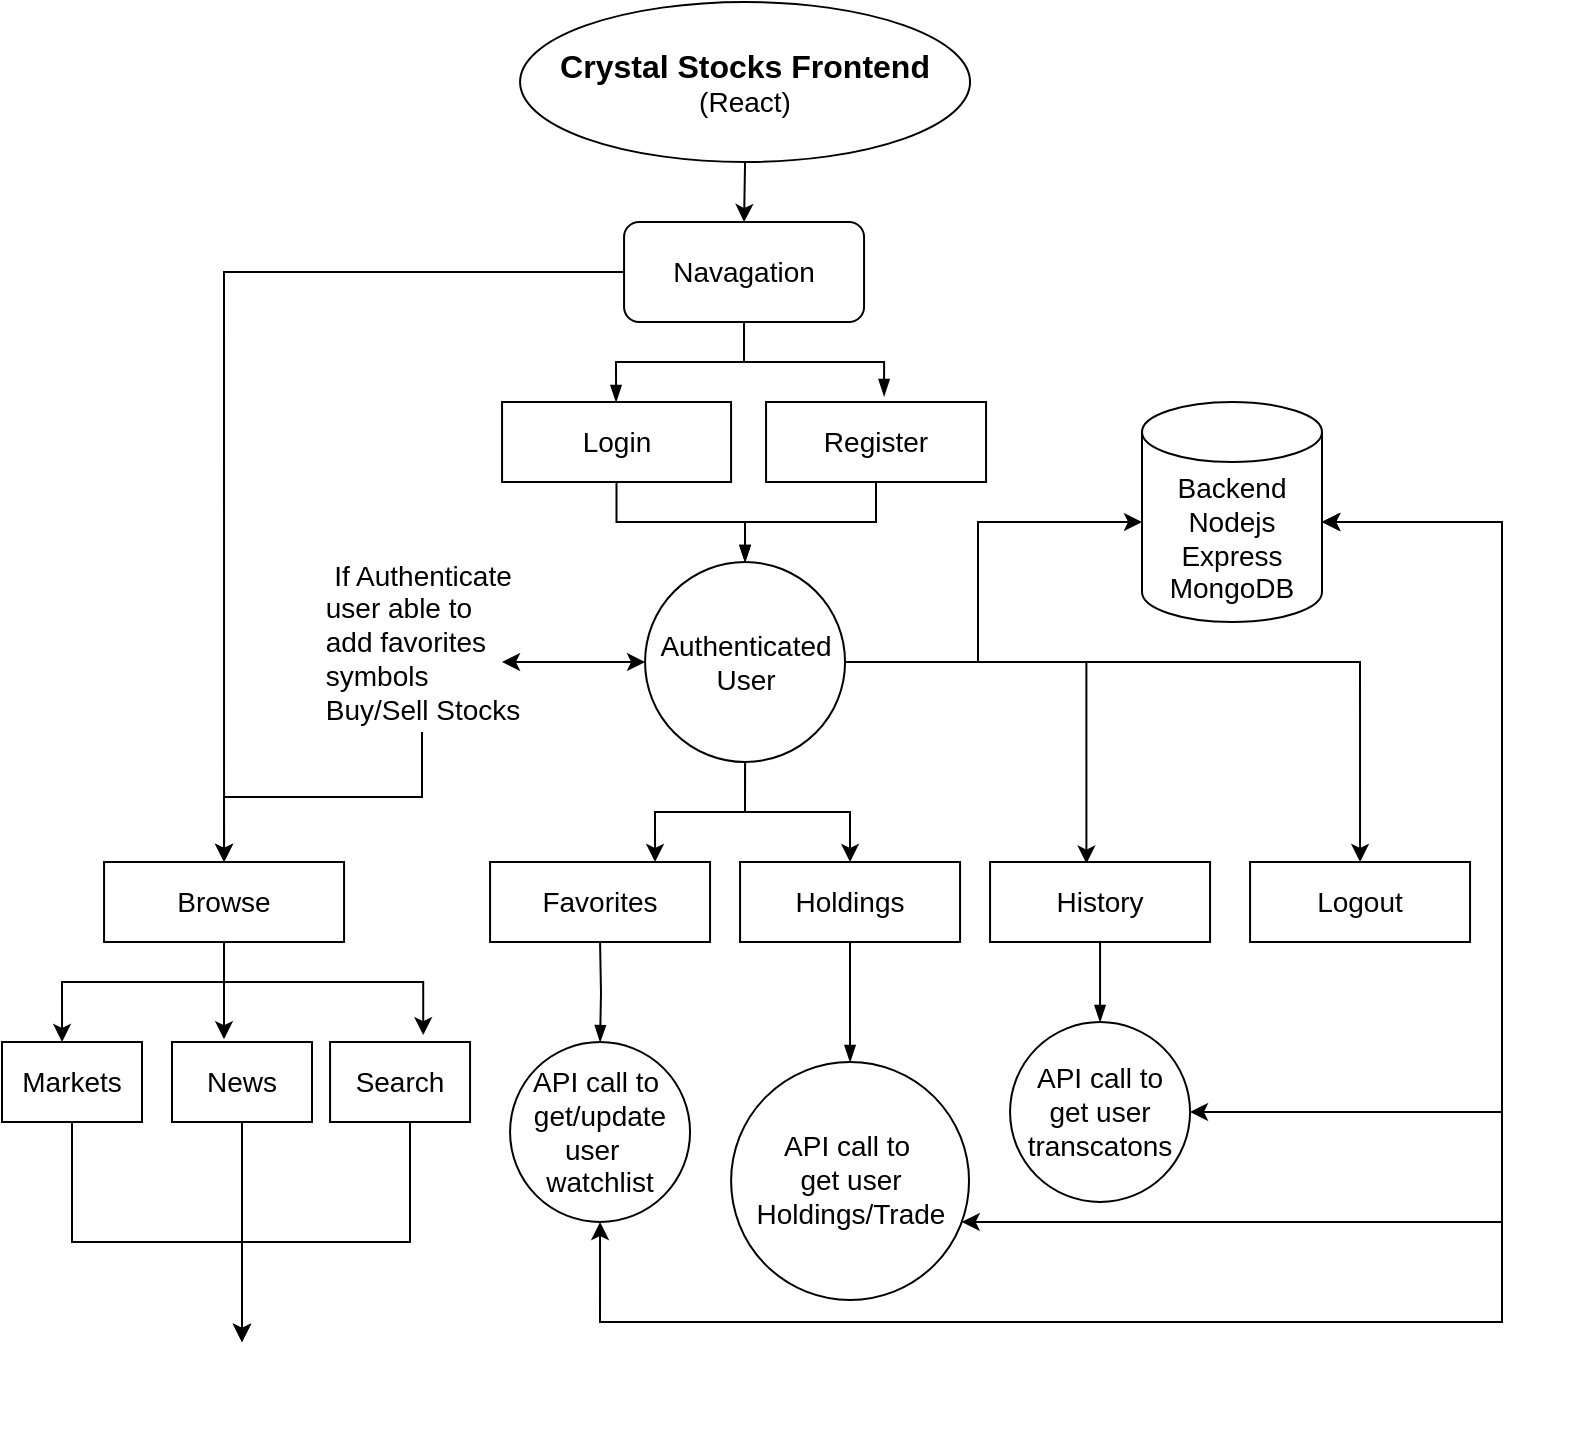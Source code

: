 <mxfile>
    <diagram id="DlQk3AzG2e4Jw-FmhhuP" name="Page-1">
        <mxGraphModel dx="1258" dy="1088" grid="1" gridSize="10" guides="1" tooltips="1" connect="1" arrows="1" fold="1" page="1" pageScale="1" pageWidth="850" pageHeight="1100" math="0" shadow="0">
            <root>
                <mxCell id="0"/>
                <mxCell id="1" parent="0"/>
                <mxCell id="55" style="edgeStyle=orthogonalEdgeStyle;rounded=0;orthogonalLoop=1;jettySize=auto;html=1;exitX=0.5;exitY=1;exitDx=0;exitDy=0;entryX=0.5;entryY=0;entryDx=0;entryDy=0;" edge="1" parent="1" source="53" target="54">
                    <mxGeometry relative="1" as="geometry"/>
                </mxCell>
                <mxCell id="53" value="&lt;font&gt;&lt;b&gt;&lt;font style=&quot;font-size: 16px&quot;&gt;Crystal Stocks Frontend&lt;/font&gt;&lt;br&gt;&lt;/b&gt;&lt;span style=&quot;font-size: 14px&quot;&gt;(React)&lt;/span&gt;&lt;/font&gt;" style="ellipse;whiteSpace=wrap;html=1;" vertex="1" parent="1">
                    <mxGeometry x="293.03" y="80" width="225" height="80" as="geometry"/>
                </mxCell>
                <mxCell id="115" style="edgeStyle=orthogonalEdgeStyle;rounded=0;orthogonalLoop=1;jettySize=auto;html=1;endArrow=blockThin;endFill=1;exitX=0.5;exitY=1;exitDx=0;exitDy=0;fontSize=14;" edge="1" parent="1" source="54">
                    <mxGeometry relative="1" as="geometry">
                        <mxPoint x="405.03" y="250" as="sourcePoint"/>
                        <mxPoint x="475.03" y="277" as="targetPoint"/>
                        <Array as="points">
                            <mxPoint x="405.03" y="260"/>
                            <mxPoint x="475.03" y="260"/>
                            <mxPoint x="475.03" y="277"/>
                        </Array>
                    </mxGeometry>
                </mxCell>
                <mxCell id="116" style="edgeStyle=orthogonalEdgeStyle;rounded=0;orthogonalLoop=1;jettySize=auto;html=1;endArrow=blockThin;endFill=1;fontSize=14;" edge="1" parent="1" source="54">
                    <mxGeometry relative="1" as="geometry">
                        <mxPoint x="341.03" y="280" as="targetPoint"/>
                        <Array as="points">
                            <mxPoint x="405.03" y="260"/>
                            <mxPoint x="341.03" y="260"/>
                        </Array>
                    </mxGeometry>
                </mxCell>
                <mxCell id="182" style="edgeStyle=orthogonalEdgeStyle;rounded=0;orthogonalLoop=1;jettySize=auto;html=1;exitX=0;exitY=0.5;exitDx=0;exitDy=0;entryX=0.5;entryY=0;entryDx=0;entryDy=0;fontSize=14;startArrow=none;startFill=0;endArrow=classic;endFill=1;" edge="1" parent="1" source="54" target="56">
                    <mxGeometry relative="1" as="geometry"/>
                </mxCell>
                <mxCell id="54" value="Navagation" style="rounded=1;whiteSpace=wrap;html=1;fontSize=14;" vertex="1" parent="1">
                    <mxGeometry x="345.03" y="190" width="120" height="50" as="geometry"/>
                </mxCell>
                <mxCell id="171" style="edgeStyle=orthogonalEdgeStyle;rounded=0;orthogonalLoop=1;jettySize=auto;html=1;fontSize=14;startArrow=none;startFill=0;endArrow=classic;endFill=1;entryX=0.385;entryY=-0.034;entryDx=0;entryDy=0;entryPerimeter=0;" edge="1" parent="1" source="56" target="71">
                    <mxGeometry relative="1" as="geometry">
                        <mxPoint x="145.03" y="590" as="targetPoint"/>
                        <Array as="points">
                            <mxPoint x="145" y="599"/>
                        </Array>
                    </mxGeometry>
                </mxCell>
                <mxCell id="172" style="edgeStyle=orthogonalEdgeStyle;rounded=0;orthogonalLoop=1;jettySize=auto;html=1;exitX=0.5;exitY=1;exitDx=0;exitDy=0;fontSize=14;startArrow=none;startFill=0;endArrow=classic;endFill=1;entryX=0.594;entryY=-0.086;entryDx=0;entryDy=0;entryPerimeter=0;" edge="1" parent="1" source="56">
                    <mxGeometry relative="1" as="geometry">
                        <mxPoint x="244.61" y="596.56" as="targetPoint"/>
                        <Array as="points">
                            <mxPoint x="145" y="570"/>
                            <mxPoint x="245" y="570"/>
                        </Array>
                    </mxGeometry>
                </mxCell>
                <mxCell id="173" style="edgeStyle=orthogonalEdgeStyle;rounded=0;orthogonalLoop=1;jettySize=auto;html=1;entryX=0.429;entryY=0;entryDx=0;entryDy=0;entryPerimeter=0;fontSize=14;startArrow=none;startFill=0;endArrow=classic;endFill=1;" edge="1" parent="1" source="56" target="70">
                    <mxGeometry relative="1" as="geometry">
                        <Array as="points">
                            <mxPoint x="145" y="570"/>
                            <mxPoint x="64" y="570"/>
                        </Array>
                    </mxGeometry>
                </mxCell>
                <mxCell id="56" value="&lt;font style=&quot;font-size: 14px;&quot;&gt;Browse&lt;/font&gt;" style="rounded=0;whiteSpace=wrap;html=1;fontSize=14;" vertex="1" parent="1">
                    <mxGeometry x="85.03" y="510" width="120" height="40" as="geometry"/>
                </mxCell>
                <mxCell id="117" style="edgeStyle=orthogonalEdgeStyle;rounded=0;orthogonalLoop=1;jettySize=auto;html=1;endArrow=blockThin;endFill=1;fontSize=14;" edge="1" parent="1" source="58" target="75">
                    <mxGeometry relative="1" as="geometry"/>
                </mxCell>
                <mxCell id="58" value="&lt;font style=&quot;font-size: 14px;&quot;&gt;Login&lt;/font&gt;" style="rounded=0;whiteSpace=wrap;html=1;fontSize=14;" vertex="1" parent="1">
                    <mxGeometry x="284.03" y="280" width="114.5" height="40" as="geometry"/>
                </mxCell>
                <mxCell id="118" style="edgeStyle=orthogonalEdgeStyle;rounded=0;orthogonalLoop=1;jettySize=auto;html=1;entryX=0.5;entryY=0;entryDx=0;entryDy=0;endArrow=blockThin;endFill=1;fontSize=14;" edge="1" parent="1" source="59" target="75">
                    <mxGeometry relative="1" as="geometry"/>
                </mxCell>
                <mxCell id="59" value="&lt;font style=&quot;font-size: 14px;&quot;&gt;Register&lt;/font&gt;" style="rounded=0;whiteSpace=wrap;html=1;fontSize=14;" vertex="1" parent="1">
                    <mxGeometry x="416.03" y="280" width="110" height="40" as="geometry"/>
                </mxCell>
                <mxCell id="179" style="edgeStyle=orthogonalEdgeStyle;rounded=0;orthogonalLoop=1;jettySize=auto;html=1;exitX=0.5;exitY=1;exitDx=0;exitDy=0;fontSize=14;startArrow=none;startFill=0;endArrow=classic;endFill=1;" edge="1" parent="1" source="70">
                    <mxGeometry relative="1" as="geometry">
                        <mxPoint x="154" y="750" as="targetPoint"/>
                        <Array as="points">
                            <mxPoint x="69" y="700"/>
                            <mxPoint x="154" y="700"/>
                        </Array>
                    </mxGeometry>
                </mxCell>
                <mxCell id="70" value="&lt;font style=&quot;font-size: 14px;&quot;&gt;Markets&lt;/font&gt;" style="rounded=0;whiteSpace=wrap;html=1;fontSize=14;" vertex="1" parent="1">
                    <mxGeometry x="34" y="600" width="70" height="40" as="geometry"/>
                </mxCell>
                <mxCell id="178" style="edgeStyle=orthogonalEdgeStyle;rounded=0;orthogonalLoop=1;jettySize=auto;html=1;entryX=0.5;entryY=0;entryDx=0;entryDy=0;fontSize=14;startArrow=none;startFill=0;endArrow=classic;endFill=1;" edge="1" parent="1" source="71" target="139">
                    <mxGeometry relative="1" as="geometry"/>
                </mxCell>
                <mxCell id="71" value="&lt;font style=&quot;font-size: 14px;&quot;&gt;News&lt;/font&gt;" style="rounded=0;whiteSpace=wrap;html=1;fontSize=14;" vertex="1" parent="1">
                    <mxGeometry x="119" y="600" width="70" height="40" as="geometry"/>
                </mxCell>
                <mxCell id="180" style="edgeStyle=orthogonalEdgeStyle;rounded=0;orthogonalLoop=1;jettySize=auto;html=1;fontSize=14;startArrow=none;startFill=0;endArrow=classic;endFill=1;entryX=0.5;entryY=0;entryDx=0;entryDy=0;" edge="1" parent="1" target="139">
                    <mxGeometry relative="1" as="geometry">
                        <mxPoint x="238.0" y="640" as="sourcePoint"/>
                        <mxPoint x="154" y="748" as="targetPoint"/>
                        <Array as="points">
                            <mxPoint x="238" y="700"/>
                            <mxPoint x="154" y="700"/>
                        </Array>
                    </mxGeometry>
                </mxCell>
                <mxCell id="72" value="&lt;font style=&quot;font-size: 14px;&quot;&gt;Search&lt;/font&gt;" style="rounded=0;whiteSpace=wrap;html=1;fontSize=14;" vertex="1" parent="1">
                    <mxGeometry x="198.03" y="600" width="70" height="40" as="geometry"/>
                </mxCell>
                <mxCell id="85" style="edgeStyle=orthogonalEdgeStyle;rounded=0;orthogonalLoop=1;jettySize=auto;html=1;exitX=1;exitY=0.5;exitDx=0;exitDy=0;entryX=0.438;entryY=0.019;entryDx=0;entryDy=0;entryPerimeter=0;fontSize=14;" edge="1" parent="1" source="75" target="81">
                    <mxGeometry relative="1" as="geometry"/>
                </mxCell>
                <mxCell id="86" style="edgeStyle=orthogonalEdgeStyle;rounded=0;orthogonalLoop=1;jettySize=auto;html=1;entryX=0.5;entryY=0;entryDx=0;entryDy=0;fontSize=14;" edge="1" parent="1" source="75" target="82">
                    <mxGeometry relative="1" as="geometry">
                        <mxPoint x="684.971" y="480" as="targetPoint"/>
                    </mxGeometry>
                </mxCell>
                <mxCell id="161" style="edgeStyle=orthogonalEdgeStyle;rounded=0;orthogonalLoop=1;jettySize=auto;html=1;exitX=1;exitY=0;exitDx=0;exitDy=0;entryX=0;entryY=0;entryDx=0;entryDy=60;entryPerimeter=0;fontSize=14;endArrow=classic;endFill=1;" edge="1" parent="1" source="75" target="94">
                    <mxGeometry relative="1" as="geometry">
                        <Array as="points">
                            <mxPoint x="441" y="410"/>
                            <mxPoint x="522" y="410"/>
                            <mxPoint x="522" y="340"/>
                        </Array>
                    </mxGeometry>
                </mxCell>
                <mxCell id="166" style="edgeStyle=orthogonalEdgeStyle;rounded=0;orthogonalLoop=1;jettySize=auto;html=1;entryX=0.5;entryY=0;entryDx=0;entryDy=0;fontSize=14;startArrow=none;startFill=0;endArrow=classic;endFill=1;" edge="1" parent="1" source="75" target="80">
                    <mxGeometry relative="1" as="geometry"/>
                </mxCell>
                <mxCell id="167" style="edgeStyle=orthogonalEdgeStyle;rounded=0;orthogonalLoop=1;jettySize=auto;html=1;entryX=0.75;entryY=0;entryDx=0;entryDy=0;fontSize=14;startArrow=none;startFill=0;endArrow=classic;endFill=1;" edge="1" parent="1" source="75" target="79">
                    <mxGeometry relative="1" as="geometry"/>
                </mxCell>
                <mxCell id="190" style="edgeStyle=orthogonalEdgeStyle;rounded=0;orthogonalLoop=1;jettySize=auto;html=1;exitX=0;exitY=0.5;exitDx=0;exitDy=0;fontSize=14;startArrow=classic;startFill=1;endArrow=classic;endFill=1;" edge="1" parent="1" source="75">
                    <mxGeometry relative="1" as="geometry">
                        <mxPoint x="284" y="410" as="targetPoint"/>
                    </mxGeometry>
                </mxCell>
                <mxCell id="75" value="&lt;font style=&quot;font-size: 14px;&quot;&gt;Authenticated User&lt;/font&gt;" style="ellipse;whiteSpace=wrap;html=1;aspect=fixed;fontSize=14;" vertex="1" parent="1">
                    <mxGeometry x="355.53" y="360" width="100" height="100" as="geometry"/>
                </mxCell>
                <mxCell id="111" style="edgeStyle=orthogonalEdgeStyle;rounded=0;orthogonalLoop=1;jettySize=auto;html=1;entryX=0.5;entryY=0;entryDx=0;entryDy=0;endArrow=blockThin;endFill=1;fontSize=14;" edge="1" parent="1" target="105">
                    <mxGeometry relative="1" as="geometry">
                        <mxPoint x="333.03" y="550" as="sourcePoint"/>
                    </mxGeometry>
                </mxCell>
                <mxCell id="79" value="&lt;font style=&quot;font-size: 14px;&quot;&gt;Favorites&lt;/font&gt;" style="rounded=0;whiteSpace=wrap;html=1;fontSize=14;" vertex="1" parent="1">
                    <mxGeometry x="278.03" y="510" width="110" height="40" as="geometry"/>
                </mxCell>
                <mxCell id="106" style="edgeStyle=orthogonalEdgeStyle;rounded=0;orthogonalLoop=1;jettySize=auto;html=1;endArrow=blockThin;endFill=1;fontSize=14;" edge="1" parent="1" source="80">
                    <mxGeometry relative="1" as="geometry">
                        <mxPoint x="458.03" y="610" as="targetPoint"/>
                    </mxGeometry>
                </mxCell>
                <mxCell id="80" value="&lt;font style=&quot;font-size: 14px;&quot;&gt;Holdings&lt;/font&gt;" style="rounded=0;whiteSpace=wrap;html=1;fontSize=14;" vertex="1" parent="1">
                    <mxGeometry x="403.03" y="510" width="110" height="40" as="geometry"/>
                </mxCell>
                <mxCell id="112" style="edgeStyle=orthogonalEdgeStyle;rounded=0;orthogonalLoop=1;jettySize=auto;html=1;entryX=0.5;entryY=0;entryDx=0;entryDy=0;endArrow=blockThin;endFill=1;fontSize=14;" edge="1" parent="1" source="81" target="109">
                    <mxGeometry relative="1" as="geometry"/>
                </mxCell>
                <mxCell id="81" value="&lt;font style=&quot;font-size: 14px;&quot;&gt;History&lt;/font&gt;" style="rounded=0;whiteSpace=wrap;html=1;fontSize=14;" vertex="1" parent="1">
                    <mxGeometry x="528.03" y="510" width="110" height="40" as="geometry"/>
                </mxCell>
                <mxCell id="82" value="&lt;font style=&quot;font-size: 14px;&quot;&gt;Logout&lt;/font&gt;" style="rounded=0;whiteSpace=wrap;html=1;fontSize=14;" vertex="1" parent="1">
                    <mxGeometry x="658.03" y="510" width="110" height="40" as="geometry"/>
                </mxCell>
                <mxCell id="129" style="edgeStyle=orthogonalEdgeStyle;rounded=0;orthogonalLoop=1;jettySize=auto;html=1;exitX=0.5;exitY=1;exitDx=0;exitDy=0;exitPerimeter=0;endArrow=classic;endFill=1;fontSize=14;" edge="1" parent="1">
                    <mxGeometry relative="1" as="geometry">
                        <mxPoint x="812.863" y="679.667" as="targetPoint"/>
                        <mxPoint x="813.03" y="680" as="sourcePoint"/>
                    </mxGeometry>
                </mxCell>
                <mxCell id="94" value="&lt;font style=&quot;font-size: 14px&quot;&gt;Backend&lt;br&gt;Nodejs&lt;br&gt;Express&lt;br&gt;MongoDB&lt;/font&gt;" style="shape=cylinder3;whiteSpace=wrap;html=1;boundedLbl=1;backgroundOutline=1;size=15;fontSize=14;" vertex="1" parent="1">
                    <mxGeometry x="604" y="280" width="90" height="110" as="geometry"/>
                </mxCell>
                <mxCell id="165" style="edgeStyle=orthogonalEdgeStyle;rounded=0;orthogonalLoop=1;jettySize=auto;html=1;fontSize=14;endArrow=classic;endFill=1;startArrow=classic;startFill=1;" edge="1" parent="1" source="105">
                    <mxGeometry relative="1" as="geometry">
                        <mxPoint x="694" y="340" as="targetPoint"/>
                        <Array as="points">
                            <mxPoint x="333" y="740"/>
                            <mxPoint x="784" y="740"/>
                            <mxPoint x="784" y="340"/>
                        </Array>
                    </mxGeometry>
                </mxCell>
                <mxCell id="105" value="API call to&amp;nbsp;&lt;br style=&quot;font-size: 14px&quot;&gt;get/update user&amp;nbsp;&amp;nbsp;&lt;br style=&quot;font-size: 14px&quot;&gt;watchlist" style="ellipse;whiteSpace=wrap;html=1;aspect=fixed;fontSize=14;" vertex="1" parent="1">
                    <mxGeometry x="288.03" y="600" width="90" height="90" as="geometry"/>
                </mxCell>
                <mxCell id="164" style="edgeStyle=orthogonalEdgeStyle;rounded=0;orthogonalLoop=1;jettySize=auto;html=1;fontSize=14;endArrow=classic;endFill=1;entryX=1.001;entryY=0.545;entryDx=0;entryDy=0;entryPerimeter=0;startArrow=classic;startFill=1;" edge="1" parent="1" source="108" target="94">
                    <mxGeometry relative="1" as="geometry">
                        <mxPoint x="696" y="340" as="targetPoint"/>
                        <Array as="points">
                            <mxPoint x="784" y="690"/>
                            <mxPoint x="784" y="340"/>
                        </Array>
                    </mxGeometry>
                </mxCell>
                <mxCell id="108" value="API call to&amp;nbsp;&lt;br style=&quot;font-size: 14px&quot;&gt;get user &lt;br style=&quot;font-size: 14px&quot;&gt;Holdings/Trade" style="ellipse;whiteSpace=wrap;html=1;aspect=fixed;fontSize=14;" vertex="1" parent="1">
                    <mxGeometry x="398.55" y="610" width="118.97" height="118.97" as="geometry"/>
                </mxCell>
                <mxCell id="162" style="edgeStyle=orthogonalEdgeStyle;rounded=0;orthogonalLoop=1;jettySize=auto;html=1;fontSize=14;endArrow=classic;endFill=1;startArrow=classic;startFill=1;" edge="1" parent="1">
                    <mxGeometry relative="1" as="geometry">
                        <mxPoint x="694" y="340" as="targetPoint"/>
                        <mxPoint x="628" y="635" as="sourcePoint"/>
                        <Array as="points">
                            <mxPoint x="784" y="635"/>
                            <mxPoint x="784" y="340"/>
                        </Array>
                    </mxGeometry>
                </mxCell>
                <mxCell id="109" value="API call to &lt;br style=&quot;font-size: 14px;&quot;&gt;get user transcatons" style="ellipse;whiteSpace=wrap;html=1;aspect=fixed;fontSize=14;" vertex="1" parent="1">
                    <mxGeometry x="538.03" y="590" width="90" height="90" as="geometry"/>
                </mxCell>
                <mxCell id="139" value="" style="shape=image;verticalLabelPosition=bottom;labelBackgroundColor=#ffffff;verticalAlign=top;aspect=fixed;imageAspect=0;image=https://rapidapi.com/static-assets/default/logo-white.svg;" vertex="1" parent="1">
                    <mxGeometry x="71.97" y="750" width="164.06" height="50" as="geometry"/>
                </mxCell>
                <mxCell id="184" style="edgeStyle=orthogonalEdgeStyle;rounded=0;orthogonalLoop=1;jettySize=auto;html=1;fontSize=14;startArrow=none;startFill=0;endArrow=classic;endFill=1;entryX=0.5;entryY=0;entryDx=0;entryDy=0;" edge="1" parent="1" source="183" target="56">
                    <mxGeometry relative="1" as="geometry">
                        <mxPoint x="144" y="500" as="targetPoint"/>
                    </mxGeometry>
                </mxCell>
                <mxCell id="183" value="If Authenticate&lt;br&gt;&lt;div style=&quot;text-align: left&quot;&gt;&lt;span&gt;user able to&amp;nbsp;&lt;/span&gt;&lt;/div&gt;&lt;div style=&quot;text-align: left&quot;&gt;&lt;span&gt;add f&lt;/span&gt;&lt;span&gt;avorites&lt;/span&gt;&lt;/div&gt;&lt;span&gt;&lt;div style=&quot;text-align: left&quot;&gt;&lt;span&gt;symbols&lt;/span&gt;&lt;/div&gt;&lt;div style=&quot;text-align: left&quot;&gt;&lt;span&gt;Buy/Sell Stocks&lt;/span&gt;&lt;br&gt;&lt;/div&gt;&lt;/span&gt;" style="text;html=1;align=center;verticalAlign=middle;resizable=0;points=[];autosize=1;strokeColor=none;fontSize=14;" vertex="1" parent="1">
                    <mxGeometry x="189" y="355" width="110" height="90" as="geometry"/>
                </mxCell>
            </root>
        </mxGraphModel>
    </diagram>
</mxfile>